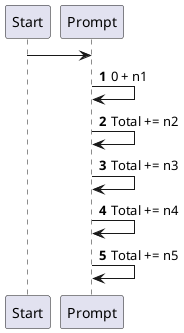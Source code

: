 @startuml
Start -> Prompt
autonumber
Prompt -> Prompt : 0 + n1
Prompt -> Prompt : Total += n2
Prompt -> Prompt : Total += n3
Prompt -> Prompt : Total += n4
Prompt -> Prompt : Total += n5
@enduml


